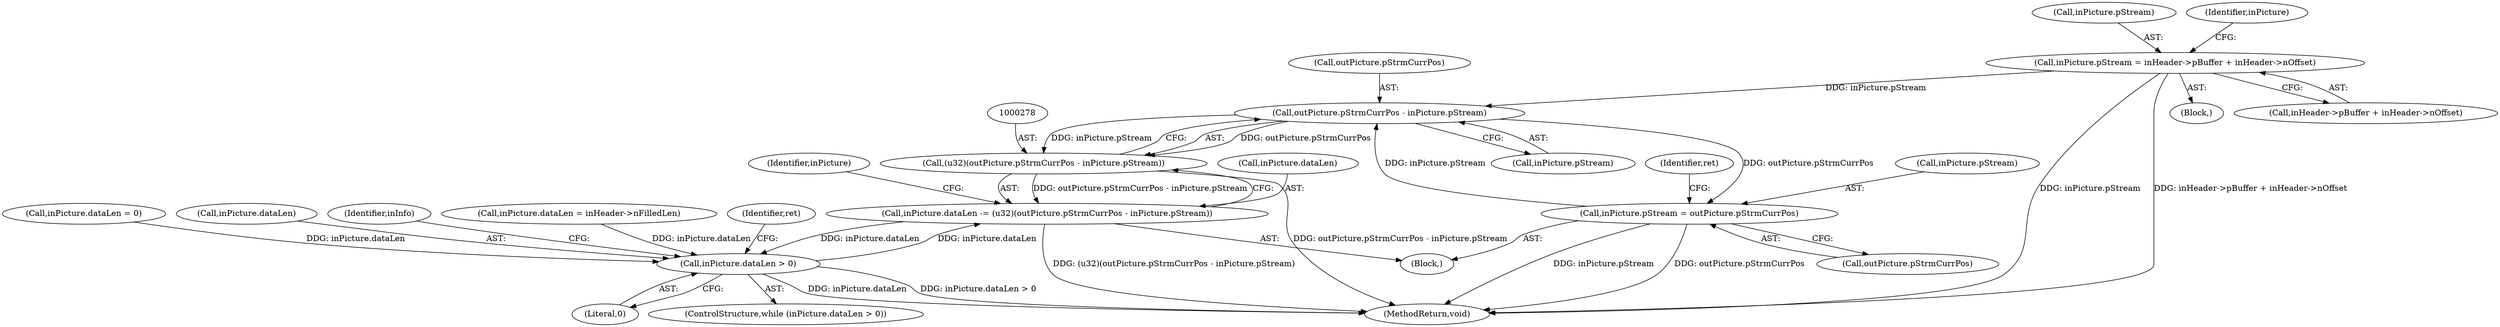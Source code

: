 digraph "0_Android_d2f47191538837e796e2b10c1ff7e1ee35f6e0ab_2@integer" {
"1000227" [label="(Call,inPicture.pStream = inHeader->pBuffer + inHeader->nOffset)"];
"1000279" [label="(Call,outPicture.pStrmCurrPos - inPicture.pStream)"];
"1000277" [label="(Call,(u32)(outPicture.pStrmCurrPos - inPicture.pStream))"];
"1000273" [label="(Call,inPicture.dataLen -= (u32)(outPicture.pStrmCurrPos - inPicture.pStream))"];
"1000250" [label="(Call,inPicture.dataLen > 0)"];
"1000286" [label="(Call,inPicture.pStream = outPicture.pStrmCurrPos)"];
"1000251" [label="(Call,inPicture.dataLen)"];
"1000155" [label="(Block,)"];
"1000228" [label="(Call,inPicture.pStream)"];
"1000273" [label="(Call,inPicture.dataLen -= (u32)(outPicture.pStrmCurrPos - inPicture.pStream))"];
"1000231" [label="(Call,inHeader->pBuffer + inHeader->nOffset)"];
"1000371" [label="(Identifier,inInfo)"];
"1000249" [label="(ControlStructure,while (inPicture.dataLen > 0))"];
"1000279" [label="(Call,outPicture.pStrmCurrPos - inPicture.pStream)"];
"1000240" [label="(Identifier,inPicture)"];
"1000290" [label="(Call,outPicture.pStrmCurrPos)"];
"1000288" [label="(Identifier,inPicture)"];
"1000283" [label="(Call,inPicture.pStream)"];
"1000220" [label="(Call,inPicture.dataLen = inHeader->nFilledLen)"];
"1000286" [label="(Call,inPicture.pStream = outPicture.pStrmCurrPos)"];
"1000257" [label="(Identifier,ret)"];
"1000347" [label="(Call,inPicture.dataLen = 0)"];
"1000272" [label="(Block,)"];
"1000414" [label="(MethodReturn,void)"];
"1000250" [label="(Call,inPicture.dataLen > 0)"];
"1000280" [label="(Call,outPicture.pStrmCurrPos)"];
"1000254" [label="(Literal,0)"];
"1000277" [label="(Call,(u32)(outPicture.pStrmCurrPos - inPicture.pStream))"];
"1000287" [label="(Call,inPicture.pStream)"];
"1000295" [label="(Identifier,ret)"];
"1000227" [label="(Call,inPicture.pStream = inHeader->pBuffer + inHeader->nOffset)"];
"1000274" [label="(Call,inPicture.dataLen)"];
"1000227" -> "1000155"  [label="AST: "];
"1000227" -> "1000231"  [label="CFG: "];
"1000228" -> "1000227"  [label="AST: "];
"1000231" -> "1000227"  [label="AST: "];
"1000240" -> "1000227"  [label="CFG: "];
"1000227" -> "1000414"  [label="DDG: inPicture.pStream"];
"1000227" -> "1000414"  [label="DDG: inHeader->pBuffer + inHeader->nOffset"];
"1000227" -> "1000279"  [label="DDG: inPicture.pStream"];
"1000279" -> "1000277"  [label="AST: "];
"1000279" -> "1000283"  [label="CFG: "];
"1000280" -> "1000279"  [label="AST: "];
"1000283" -> "1000279"  [label="AST: "];
"1000277" -> "1000279"  [label="CFG: "];
"1000279" -> "1000277"  [label="DDG: outPicture.pStrmCurrPos"];
"1000279" -> "1000277"  [label="DDG: inPicture.pStream"];
"1000286" -> "1000279"  [label="DDG: inPicture.pStream"];
"1000279" -> "1000286"  [label="DDG: outPicture.pStrmCurrPos"];
"1000277" -> "1000273"  [label="AST: "];
"1000278" -> "1000277"  [label="AST: "];
"1000273" -> "1000277"  [label="CFG: "];
"1000277" -> "1000414"  [label="DDG: outPicture.pStrmCurrPos - inPicture.pStream"];
"1000277" -> "1000273"  [label="DDG: outPicture.pStrmCurrPos - inPicture.pStream"];
"1000273" -> "1000272"  [label="AST: "];
"1000274" -> "1000273"  [label="AST: "];
"1000288" -> "1000273"  [label="CFG: "];
"1000273" -> "1000414"  [label="DDG: (u32)(outPicture.pStrmCurrPos - inPicture.pStream)"];
"1000273" -> "1000250"  [label="DDG: inPicture.dataLen"];
"1000250" -> "1000273"  [label="DDG: inPicture.dataLen"];
"1000250" -> "1000249"  [label="AST: "];
"1000250" -> "1000254"  [label="CFG: "];
"1000251" -> "1000250"  [label="AST: "];
"1000254" -> "1000250"  [label="AST: "];
"1000257" -> "1000250"  [label="CFG: "];
"1000371" -> "1000250"  [label="CFG: "];
"1000250" -> "1000414"  [label="DDG: inPicture.dataLen"];
"1000250" -> "1000414"  [label="DDG: inPicture.dataLen > 0"];
"1000220" -> "1000250"  [label="DDG: inPicture.dataLen"];
"1000347" -> "1000250"  [label="DDG: inPicture.dataLen"];
"1000286" -> "1000272"  [label="AST: "];
"1000286" -> "1000290"  [label="CFG: "];
"1000287" -> "1000286"  [label="AST: "];
"1000290" -> "1000286"  [label="AST: "];
"1000295" -> "1000286"  [label="CFG: "];
"1000286" -> "1000414"  [label="DDG: outPicture.pStrmCurrPos"];
"1000286" -> "1000414"  [label="DDG: inPicture.pStream"];
}
